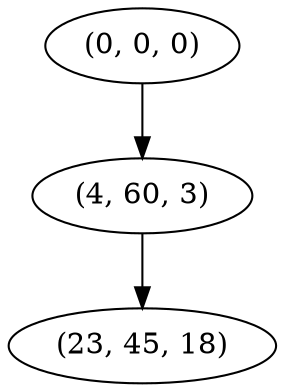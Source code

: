digraph tree {
    "(0, 0, 0)";
    "(4, 60, 3)";
    "(23, 45, 18)";
    "(0, 0, 0)" -> "(4, 60, 3)";
    "(4, 60, 3)" -> "(23, 45, 18)";
}
